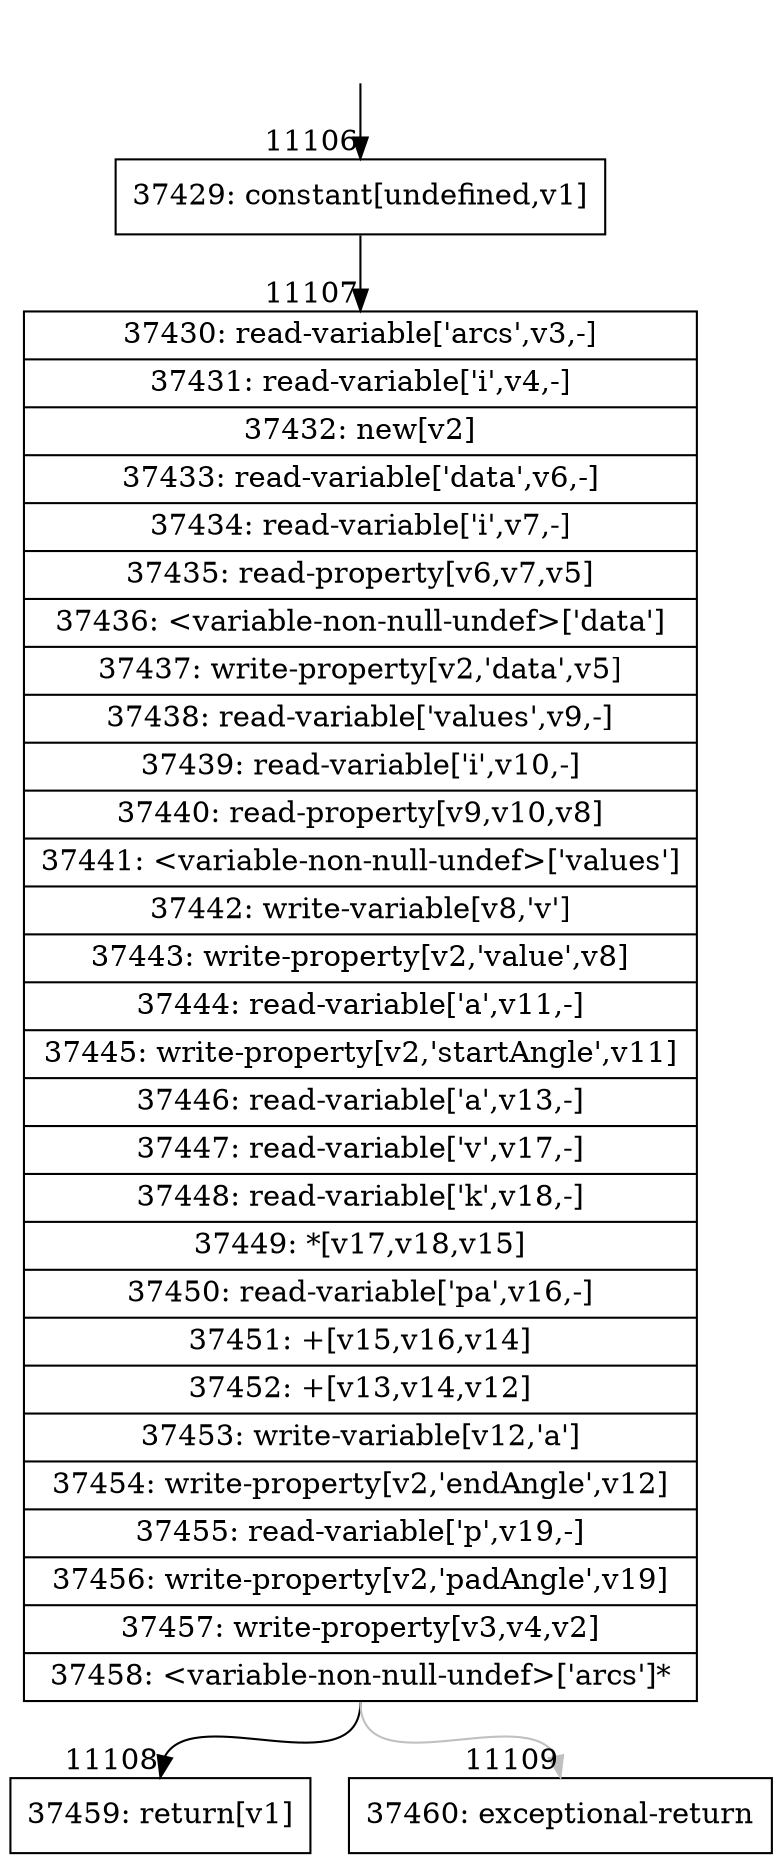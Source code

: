 digraph {
rankdir="TD"
BB_entry1023[shape=none,label=""];
BB_entry1023 -> BB11106 [tailport=s, headport=n, headlabel="    11106"]
BB11106 [shape=record label="{37429: constant[undefined,v1]}" ] 
BB11106 -> BB11107 [tailport=s, headport=n, headlabel="      11107"]
BB11107 [shape=record label="{37430: read-variable['arcs',v3,-]|37431: read-variable['i',v4,-]|37432: new[v2]|37433: read-variable['data',v6,-]|37434: read-variable['i',v7,-]|37435: read-property[v6,v7,v5]|37436: \<variable-non-null-undef\>['data']|37437: write-property[v2,'data',v5]|37438: read-variable['values',v9,-]|37439: read-variable['i',v10,-]|37440: read-property[v9,v10,v8]|37441: \<variable-non-null-undef\>['values']|37442: write-variable[v8,'v']|37443: write-property[v2,'value',v8]|37444: read-variable['a',v11,-]|37445: write-property[v2,'startAngle',v11]|37446: read-variable['a',v13,-]|37447: read-variable['v',v17,-]|37448: read-variable['k',v18,-]|37449: *[v17,v18,v15]|37450: read-variable['pa',v16,-]|37451: +[v15,v16,v14]|37452: +[v13,v14,v12]|37453: write-variable[v12,'a']|37454: write-property[v2,'endAngle',v12]|37455: read-variable['p',v19,-]|37456: write-property[v2,'padAngle',v19]|37457: write-property[v3,v4,v2]|37458: \<variable-non-null-undef\>['arcs']*}" ] 
BB11107 -> BB11108 [tailport=s, headport=n, headlabel="      11108"]
BB11107 -> BB11109 [tailport=s, headport=n, color=gray, headlabel="      11109"]
BB11108 [shape=record label="{37459: return[v1]}" ] 
BB11109 [shape=record label="{37460: exceptional-return}" ] 
//#$~ 6617
}
